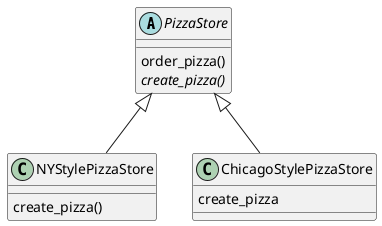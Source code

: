 @startuml
abstract class PizzaStore {
order_pizza()
{abstract} create_pizza()
}

class NYStylePizzaStore {
create_pizza()
}

class ChicagoStylePizzaStore {
create_pizza
}

NYStylePizzaStore -up-|> PizzaStore
ChicagoStylePizzaStore -up-|> PizzaStore
@enduml
